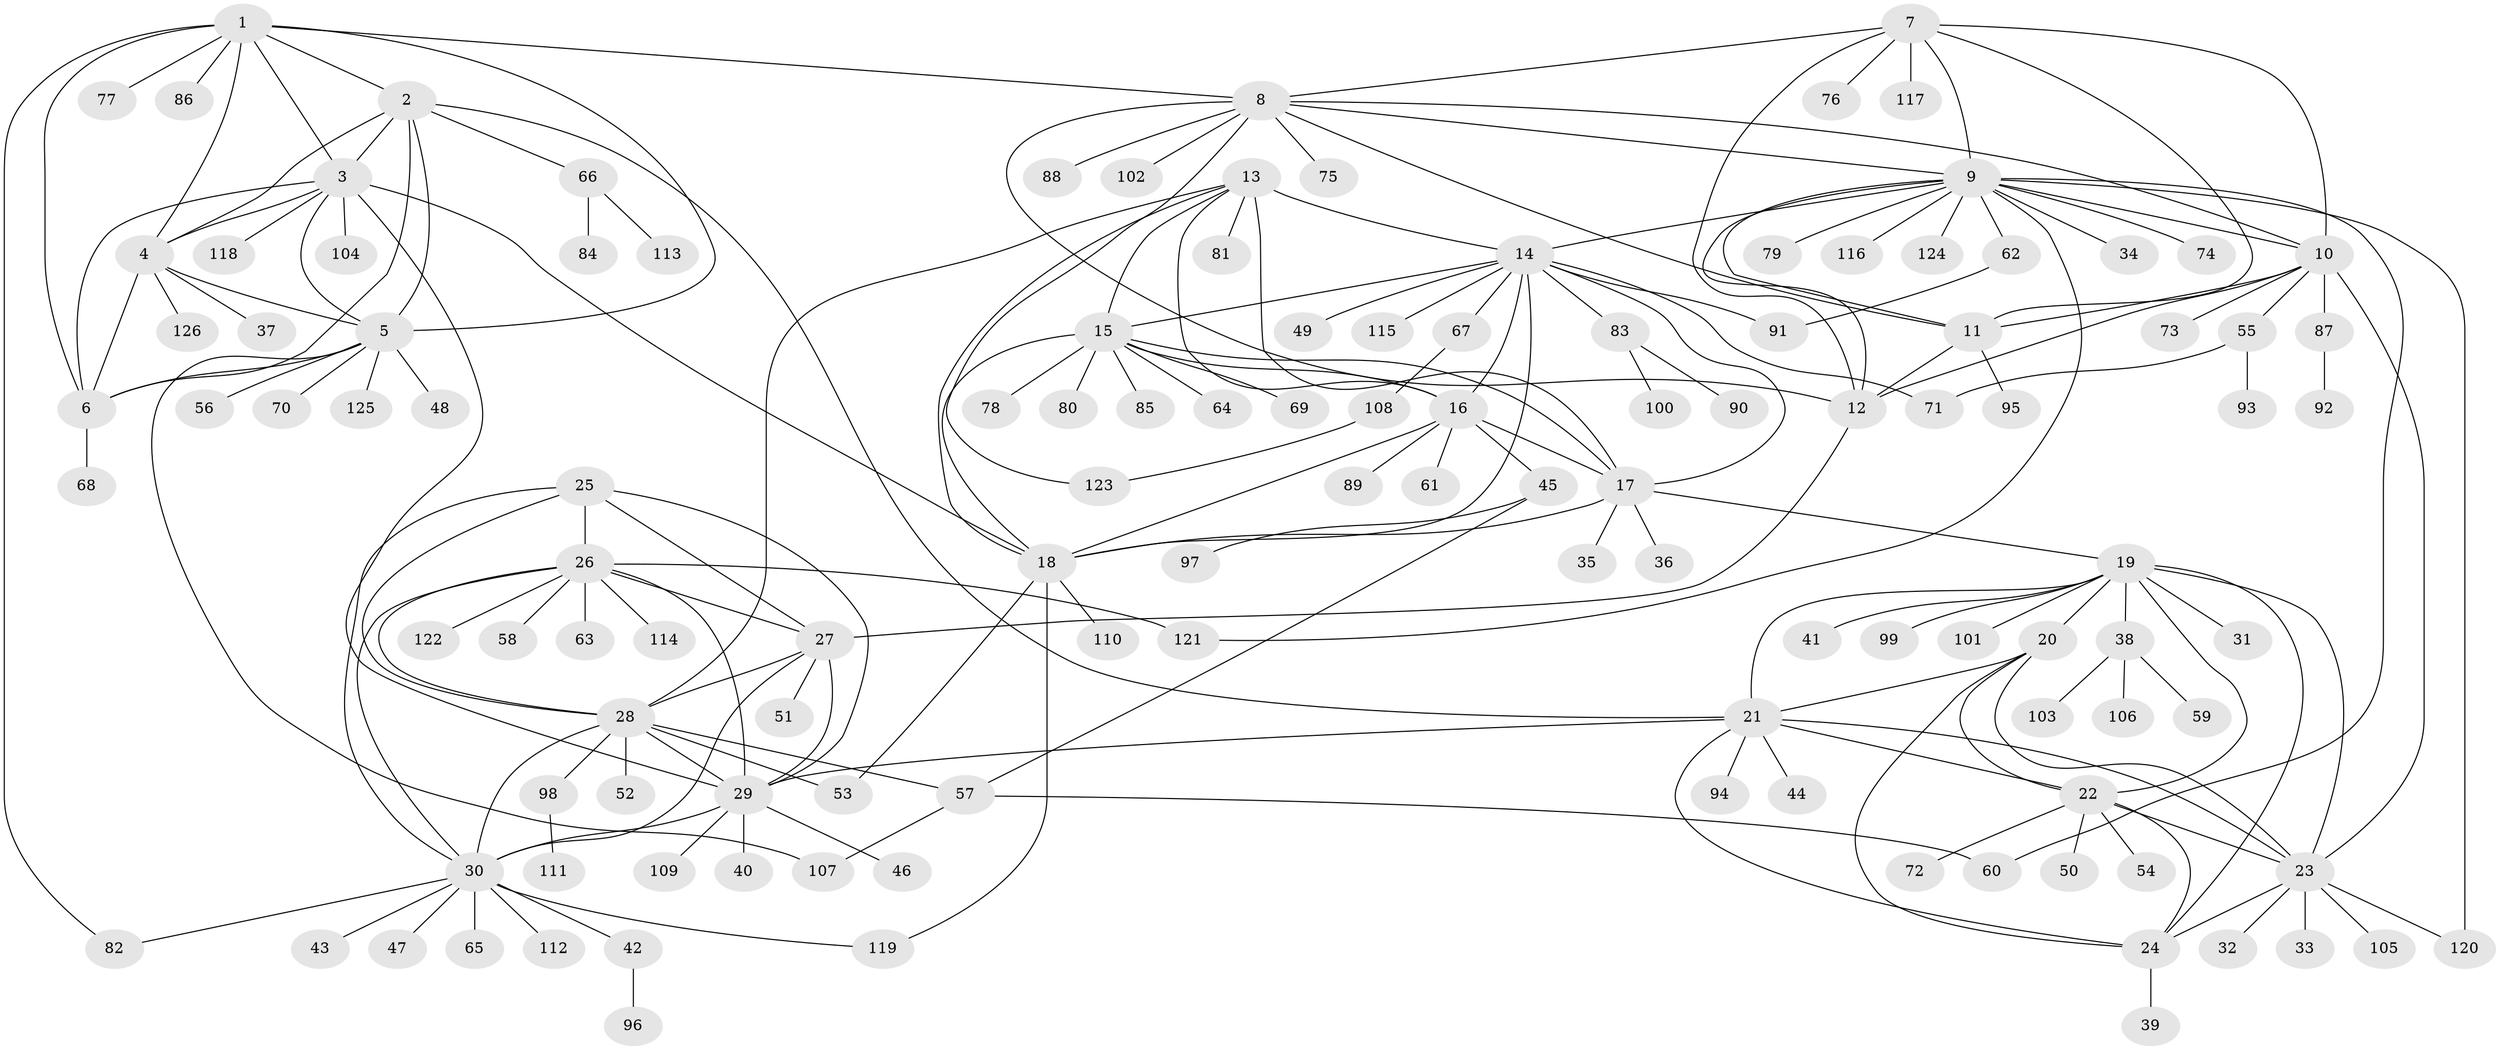 // coarse degree distribution, {9: 0.0594059405940594, 6: 0.0297029702970297, 8: 0.039603960396039604, 12: 0.009900990099009901, 7: 0.0297029702970297, 14: 0.009900990099009901, 5: 0.0297029702970297, 10: 0.009900990099009901, 11: 0.009900990099009901, 1: 0.6237623762376238, 3: 0.019801980198019802, 2: 0.1188118811881188, 4: 0.009900990099009901}
// Generated by graph-tools (version 1.1) at 2025/52/02/27/25 19:52:18]
// undirected, 126 vertices, 192 edges
graph export_dot {
graph [start="1"]
  node [color=gray90,style=filled];
  1;
  2;
  3;
  4;
  5;
  6;
  7;
  8;
  9;
  10;
  11;
  12;
  13;
  14;
  15;
  16;
  17;
  18;
  19;
  20;
  21;
  22;
  23;
  24;
  25;
  26;
  27;
  28;
  29;
  30;
  31;
  32;
  33;
  34;
  35;
  36;
  37;
  38;
  39;
  40;
  41;
  42;
  43;
  44;
  45;
  46;
  47;
  48;
  49;
  50;
  51;
  52;
  53;
  54;
  55;
  56;
  57;
  58;
  59;
  60;
  61;
  62;
  63;
  64;
  65;
  66;
  67;
  68;
  69;
  70;
  71;
  72;
  73;
  74;
  75;
  76;
  77;
  78;
  79;
  80;
  81;
  82;
  83;
  84;
  85;
  86;
  87;
  88;
  89;
  90;
  91;
  92;
  93;
  94;
  95;
  96;
  97;
  98;
  99;
  100;
  101;
  102;
  103;
  104;
  105;
  106;
  107;
  108;
  109;
  110;
  111;
  112;
  113;
  114;
  115;
  116;
  117;
  118;
  119;
  120;
  121;
  122;
  123;
  124;
  125;
  126;
  1 -- 2;
  1 -- 3;
  1 -- 4;
  1 -- 5;
  1 -- 6;
  1 -- 8;
  1 -- 77;
  1 -- 82;
  1 -- 86;
  2 -- 3;
  2 -- 4;
  2 -- 5;
  2 -- 6;
  2 -- 21;
  2 -- 66;
  3 -- 4;
  3 -- 5;
  3 -- 6;
  3 -- 18;
  3 -- 29;
  3 -- 104;
  3 -- 118;
  4 -- 5;
  4 -- 6;
  4 -- 37;
  4 -- 126;
  5 -- 6;
  5 -- 48;
  5 -- 56;
  5 -- 70;
  5 -- 107;
  5 -- 125;
  6 -- 68;
  7 -- 8;
  7 -- 9;
  7 -- 10;
  7 -- 11;
  7 -- 12;
  7 -- 76;
  7 -- 117;
  8 -- 9;
  8 -- 10;
  8 -- 11;
  8 -- 12;
  8 -- 75;
  8 -- 88;
  8 -- 102;
  8 -- 123;
  9 -- 10;
  9 -- 11;
  9 -- 12;
  9 -- 14;
  9 -- 34;
  9 -- 60;
  9 -- 62;
  9 -- 74;
  9 -- 79;
  9 -- 116;
  9 -- 120;
  9 -- 121;
  9 -- 124;
  10 -- 11;
  10 -- 12;
  10 -- 23;
  10 -- 55;
  10 -- 73;
  10 -- 87;
  11 -- 12;
  11 -- 95;
  12 -- 27;
  13 -- 14;
  13 -- 15;
  13 -- 16;
  13 -- 17;
  13 -- 18;
  13 -- 28;
  13 -- 81;
  14 -- 15;
  14 -- 16;
  14 -- 17;
  14 -- 18;
  14 -- 49;
  14 -- 67;
  14 -- 71;
  14 -- 83;
  14 -- 91;
  14 -- 115;
  15 -- 16;
  15 -- 17;
  15 -- 18;
  15 -- 64;
  15 -- 69;
  15 -- 78;
  15 -- 80;
  15 -- 85;
  16 -- 17;
  16 -- 18;
  16 -- 45;
  16 -- 61;
  16 -- 89;
  17 -- 18;
  17 -- 19;
  17 -- 35;
  17 -- 36;
  18 -- 53;
  18 -- 110;
  18 -- 119;
  19 -- 20;
  19 -- 21;
  19 -- 22;
  19 -- 23;
  19 -- 24;
  19 -- 31;
  19 -- 38;
  19 -- 41;
  19 -- 99;
  19 -- 101;
  20 -- 21;
  20 -- 22;
  20 -- 23;
  20 -- 24;
  21 -- 22;
  21 -- 23;
  21 -- 24;
  21 -- 29;
  21 -- 44;
  21 -- 94;
  22 -- 23;
  22 -- 24;
  22 -- 50;
  22 -- 54;
  22 -- 72;
  23 -- 24;
  23 -- 32;
  23 -- 33;
  23 -- 105;
  23 -- 120;
  24 -- 39;
  25 -- 26;
  25 -- 27;
  25 -- 28;
  25 -- 29;
  25 -- 30;
  26 -- 27;
  26 -- 28;
  26 -- 29;
  26 -- 30;
  26 -- 58;
  26 -- 63;
  26 -- 114;
  26 -- 121;
  26 -- 122;
  27 -- 28;
  27 -- 29;
  27 -- 30;
  27 -- 51;
  28 -- 29;
  28 -- 30;
  28 -- 52;
  28 -- 53;
  28 -- 57;
  28 -- 98;
  29 -- 30;
  29 -- 40;
  29 -- 46;
  29 -- 109;
  30 -- 42;
  30 -- 43;
  30 -- 47;
  30 -- 65;
  30 -- 82;
  30 -- 112;
  30 -- 119;
  38 -- 59;
  38 -- 103;
  38 -- 106;
  42 -- 96;
  45 -- 57;
  45 -- 97;
  55 -- 71;
  55 -- 93;
  57 -- 60;
  57 -- 107;
  62 -- 91;
  66 -- 84;
  66 -- 113;
  67 -- 108;
  83 -- 90;
  83 -- 100;
  87 -- 92;
  98 -- 111;
  108 -- 123;
}
